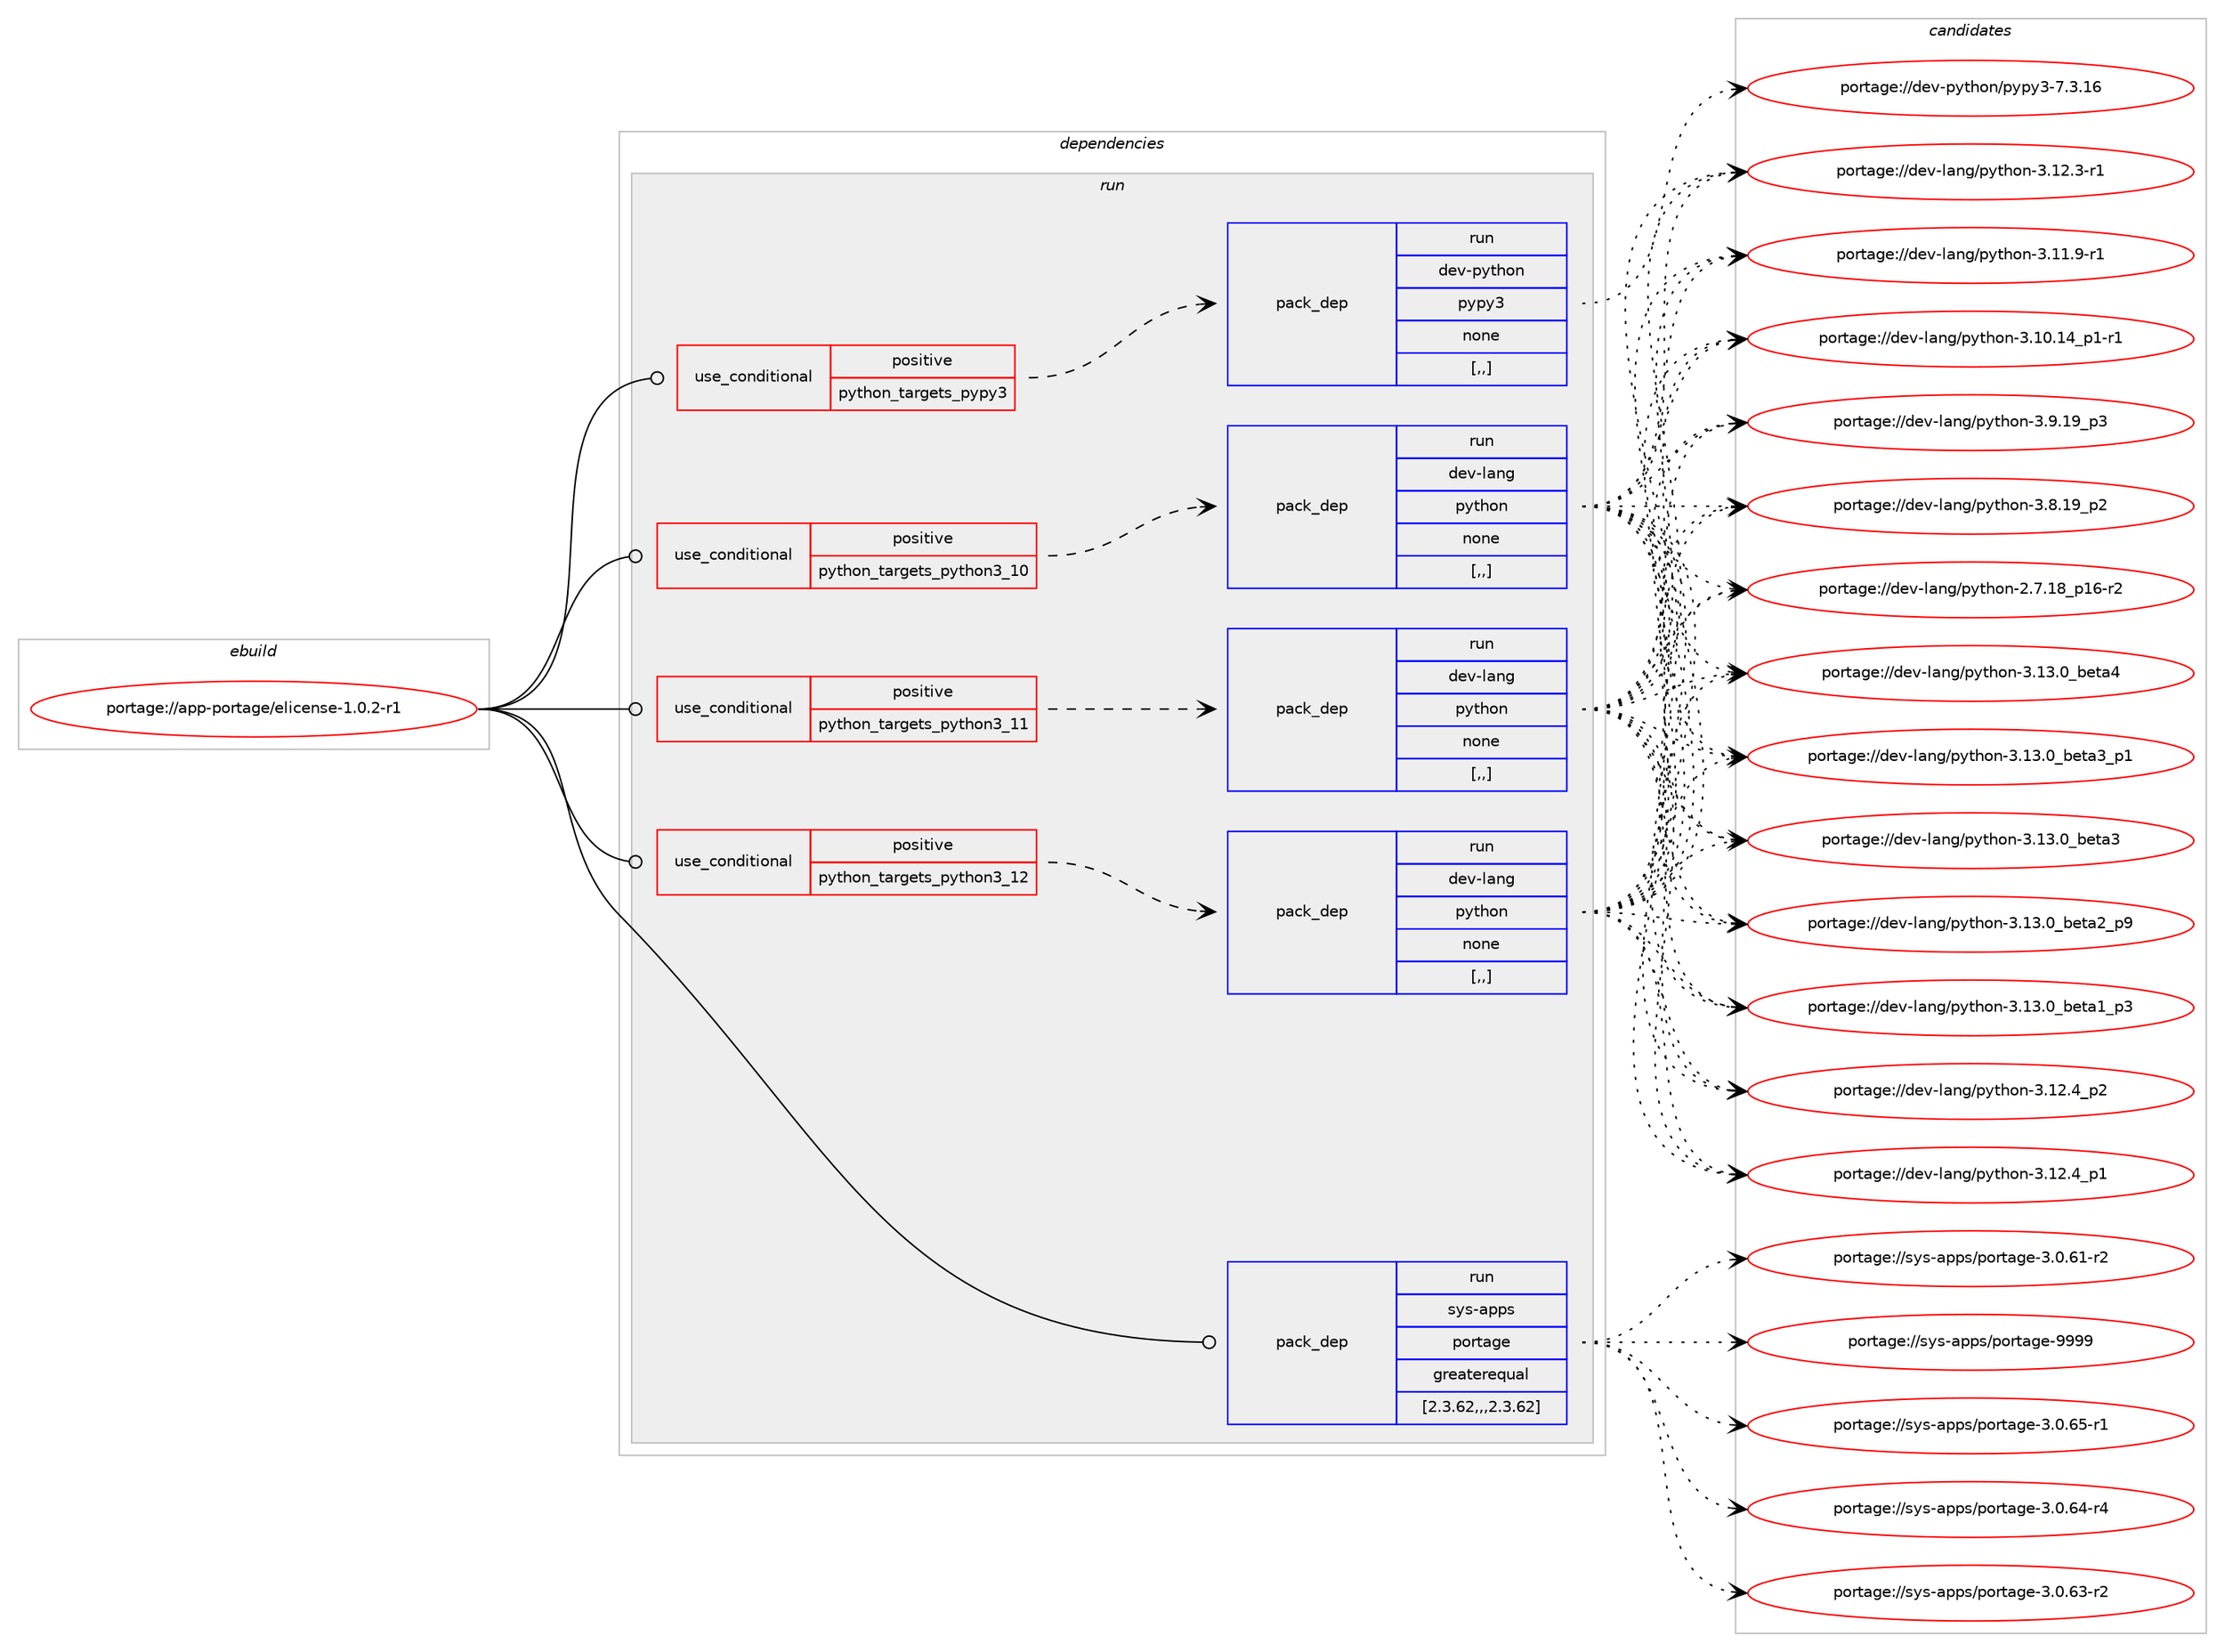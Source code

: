 digraph prolog {

# *************
# Graph options
# *************

newrank=true;
concentrate=true;
compound=true;
graph [rankdir=LR,fontname=Helvetica,fontsize=10,ranksep=1.5];#, ranksep=2.5, nodesep=0.2];
edge  [arrowhead=vee];
node  [fontname=Helvetica,fontsize=10];

# **********
# The ebuild
# **********

subgraph cluster_leftcol {
color=gray;
label=<<i>ebuild</i>>;
id [label="portage://app-portage/elicense-1.0.2-r1", color=red, width=4, href="../app-portage/elicense-1.0.2-r1.svg"];
}

# ****************
# The dependencies
# ****************

subgraph cluster_midcol {
color=gray;
label=<<i>dependencies</i>>;
subgraph cluster_compile {
fillcolor="#eeeeee";
style=filled;
label=<<i>compile</i>>;
}
subgraph cluster_compileandrun {
fillcolor="#eeeeee";
style=filled;
label=<<i>compile and run</i>>;
}
subgraph cluster_run {
fillcolor="#eeeeee";
style=filled;
label=<<i>run</i>>;
subgraph cond14054 {
dependency50478 [label=<<TABLE BORDER="0" CELLBORDER="1" CELLSPACING="0" CELLPADDING="4"><TR><TD ROWSPAN="3" CELLPADDING="10">use_conditional</TD></TR><TR><TD>positive</TD></TR><TR><TD>python_targets_pypy3</TD></TR></TABLE>>, shape=none, color=red];
subgraph pack35958 {
dependency50479 [label=<<TABLE BORDER="0" CELLBORDER="1" CELLSPACING="0" CELLPADDING="4" WIDTH="220"><TR><TD ROWSPAN="6" CELLPADDING="30">pack_dep</TD></TR><TR><TD WIDTH="110">run</TD></TR><TR><TD>dev-python</TD></TR><TR><TD>pypy3</TD></TR><TR><TD>none</TD></TR><TR><TD>[,,]</TD></TR></TABLE>>, shape=none, color=blue];
}
dependency50478:e -> dependency50479:w [weight=20,style="dashed",arrowhead="vee"];
}
id:e -> dependency50478:w [weight=20,style="solid",arrowhead="odot"];
subgraph cond14055 {
dependency50480 [label=<<TABLE BORDER="0" CELLBORDER="1" CELLSPACING="0" CELLPADDING="4"><TR><TD ROWSPAN="3" CELLPADDING="10">use_conditional</TD></TR><TR><TD>positive</TD></TR><TR><TD>python_targets_python3_10</TD></TR></TABLE>>, shape=none, color=red];
subgraph pack35959 {
dependency50481 [label=<<TABLE BORDER="0" CELLBORDER="1" CELLSPACING="0" CELLPADDING="4" WIDTH="220"><TR><TD ROWSPAN="6" CELLPADDING="30">pack_dep</TD></TR><TR><TD WIDTH="110">run</TD></TR><TR><TD>dev-lang</TD></TR><TR><TD>python</TD></TR><TR><TD>none</TD></TR><TR><TD>[,,]</TD></TR></TABLE>>, shape=none, color=blue];
}
dependency50480:e -> dependency50481:w [weight=20,style="dashed",arrowhead="vee"];
}
id:e -> dependency50480:w [weight=20,style="solid",arrowhead="odot"];
subgraph cond14056 {
dependency50482 [label=<<TABLE BORDER="0" CELLBORDER="1" CELLSPACING="0" CELLPADDING="4"><TR><TD ROWSPAN="3" CELLPADDING="10">use_conditional</TD></TR><TR><TD>positive</TD></TR><TR><TD>python_targets_python3_11</TD></TR></TABLE>>, shape=none, color=red];
subgraph pack35960 {
dependency50483 [label=<<TABLE BORDER="0" CELLBORDER="1" CELLSPACING="0" CELLPADDING="4" WIDTH="220"><TR><TD ROWSPAN="6" CELLPADDING="30">pack_dep</TD></TR><TR><TD WIDTH="110">run</TD></TR><TR><TD>dev-lang</TD></TR><TR><TD>python</TD></TR><TR><TD>none</TD></TR><TR><TD>[,,]</TD></TR></TABLE>>, shape=none, color=blue];
}
dependency50482:e -> dependency50483:w [weight=20,style="dashed",arrowhead="vee"];
}
id:e -> dependency50482:w [weight=20,style="solid",arrowhead="odot"];
subgraph cond14057 {
dependency50484 [label=<<TABLE BORDER="0" CELLBORDER="1" CELLSPACING="0" CELLPADDING="4"><TR><TD ROWSPAN="3" CELLPADDING="10">use_conditional</TD></TR><TR><TD>positive</TD></TR><TR><TD>python_targets_python3_12</TD></TR></TABLE>>, shape=none, color=red];
subgraph pack35961 {
dependency50485 [label=<<TABLE BORDER="0" CELLBORDER="1" CELLSPACING="0" CELLPADDING="4" WIDTH="220"><TR><TD ROWSPAN="6" CELLPADDING="30">pack_dep</TD></TR><TR><TD WIDTH="110">run</TD></TR><TR><TD>dev-lang</TD></TR><TR><TD>python</TD></TR><TR><TD>none</TD></TR><TR><TD>[,,]</TD></TR></TABLE>>, shape=none, color=blue];
}
dependency50484:e -> dependency50485:w [weight=20,style="dashed",arrowhead="vee"];
}
id:e -> dependency50484:w [weight=20,style="solid",arrowhead="odot"];
subgraph pack35962 {
dependency50486 [label=<<TABLE BORDER="0" CELLBORDER="1" CELLSPACING="0" CELLPADDING="4" WIDTH="220"><TR><TD ROWSPAN="6" CELLPADDING="30">pack_dep</TD></TR><TR><TD WIDTH="110">run</TD></TR><TR><TD>sys-apps</TD></TR><TR><TD>portage</TD></TR><TR><TD>greaterequal</TD></TR><TR><TD>[2.3.62,,,2.3.62]</TD></TR></TABLE>>, shape=none, color=blue];
}
id:e -> dependency50486:w [weight=20,style="solid",arrowhead="odot"];
}
}

# **************
# The candidates
# **************

subgraph cluster_choices {
rank=same;
color=gray;
label=<<i>candidates</i>>;

subgraph choice35958 {
color=black;
nodesep=1;
choice10010111845112121116104111110471121211121215145554651464954 [label="portage://dev-python/pypy3-7.3.16", color=red, width=4,href="../dev-python/pypy3-7.3.16.svg"];
dependency50479:e -> choice10010111845112121116104111110471121211121215145554651464954:w [style=dotted,weight="100"];
}
subgraph choice35959 {
color=black;
nodesep=1;
choice1001011184510897110103471121211161041111104551464951464895981011169752 [label="portage://dev-lang/python-3.13.0_beta4", color=red, width=4,href="../dev-lang/python-3.13.0_beta4.svg"];
choice10010111845108971101034711212111610411111045514649514648959810111697519511249 [label="portage://dev-lang/python-3.13.0_beta3_p1", color=red, width=4,href="../dev-lang/python-3.13.0_beta3_p1.svg"];
choice1001011184510897110103471121211161041111104551464951464895981011169751 [label="portage://dev-lang/python-3.13.0_beta3", color=red, width=4,href="../dev-lang/python-3.13.0_beta3.svg"];
choice10010111845108971101034711212111610411111045514649514648959810111697509511257 [label="portage://dev-lang/python-3.13.0_beta2_p9", color=red, width=4,href="../dev-lang/python-3.13.0_beta2_p9.svg"];
choice10010111845108971101034711212111610411111045514649514648959810111697499511251 [label="portage://dev-lang/python-3.13.0_beta1_p3", color=red, width=4,href="../dev-lang/python-3.13.0_beta1_p3.svg"];
choice100101118451089711010347112121116104111110455146495046529511250 [label="portage://dev-lang/python-3.12.4_p2", color=red, width=4,href="../dev-lang/python-3.12.4_p2.svg"];
choice100101118451089711010347112121116104111110455146495046529511249 [label="portage://dev-lang/python-3.12.4_p1", color=red, width=4,href="../dev-lang/python-3.12.4_p1.svg"];
choice100101118451089711010347112121116104111110455146495046514511449 [label="portage://dev-lang/python-3.12.3-r1", color=red, width=4,href="../dev-lang/python-3.12.3-r1.svg"];
choice100101118451089711010347112121116104111110455146494946574511449 [label="portage://dev-lang/python-3.11.9-r1", color=red, width=4,href="../dev-lang/python-3.11.9-r1.svg"];
choice100101118451089711010347112121116104111110455146494846495295112494511449 [label="portage://dev-lang/python-3.10.14_p1-r1", color=red, width=4,href="../dev-lang/python-3.10.14_p1-r1.svg"];
choice100101118451089711010347112121116104111110455146574649579511251 [label="portage://dev-lang/python-3.9.19_p3", color=red, width=4,href="../dev-lang/python-3.9.19_p3.svg"];
choice100101118451089711010347112121116104111110455146564649579511250 [label="portage://dev-lang/python-3.8.19_p2", color=red, width=4,href="../dev-lang/python-3.8.19_p2.svg"];
choice100101118451089711010347112121116104111110455046554649569511249544511450 [label="portage://dev-lang/python-2.7.18_p16-r2", color=red, width=4,href="../dev-lang/python-2.7.18_p16-r2.svg"];
dependency50481:e -> choice1001011184510897110103471121211161041111104551464951464895981011169752:w [style=dotted,weight="100"];
dependency50481:e -> choice10010111845108971101034711212111610411111045514649514648959810111697519511249:w [style=dotted,weight="100"];
dependency50481:e -> choice1001011184510897110103471121211161041111104551464951464895981011169751:w [style=dotted,weight="100"];
dependency50481:e -> choice10010111845108971101034711212111610411111045514649514648959810111697509511257:w [style=dotted,weight="100"];
dependency50481:e -> choice10010111845108971101034711212111610411111045514649514648959810111697499511251:w [style=dotted,weight="100"];
dependency50481:e -> choice100101118451089711010347112121116104111110455146495046529511250:w [style=dotted,weight="100"];
dependency50481:e -> choice100101118451089711010347112121116104111110455146495046529511249:w [style=dotted,weight="100"];
dependency50481:e -> choice100101118451089711010347112121116104111110455146495046514511449:w [style=dotted,weight="100"];
dependency50481:e -> choice100101118451089711010347112121116104111110455146494946574511449:w [style=dotted,weight="100"];
dependency50481:e -> choice100101118451089711010347112121116104111110455146494846495295112494511449:w [style=dotted,weight="100"];
dependency50481:e -> choice100101118451089711010347112121116104111110455146574649579511251:w [style=dotted,weight="100"];
dependency50481:e -> choice100101118451089711010347112121116104111110455146564649579511250:w [style=dotted,weight="100"];
dependency50481:e -> choice100101118451089711010347112121116104111110455046554649569511249544511450:w [style=dotted,weight="100"];
}
subgraph choice35960 {
color=black;
nodesep=1;
choice1001011184510897110103471121211161041111104551464951464895981011169752 [label="portage://dev-lang/python-3.13.0_beta4", color=red, width=4,href="../dev-lang/python-3.13.0_beta4.svg"];
choice10010111845108971101034711212111610411111045514649514648959810111697519511249 [label="portage://dev-lang/python-3.13.0_beta3_p1", color=red, width=4,href="../dev-lang/python-3.13.0_beta3_p1.svg"];
choice1001011184510897110103471121211161041111104551464951464895981011169751 [label="portage://dev-lang/python-3.13.0_beta3", color=red, width=4,href="../dev-lang/python-3.13.0_beta3.svg"];
choice10010111845108971101034711212111610411111045514649514648959810111697509511257 [label="portage://dev-lang/python-3.13.0_beta2_p9", color=red, width=4,href="../dev-lang/python-3.13.0_beta2_p9.svg"];
choice10010111845108971101034711212111610411111045514649514648959810111697499511251 [label="portage://dev-lang/python-3.13.0_beta1_p3", color=red, width=4,href="../dev-lang/python-3.13.0_beta1_p3.svg"];
choice100101118451089711010347112121116104111110455146495046529511250 [label="portage://dev-lang/python-3.12.4_p2", color=red, width=4,href="../dev-lang/python-3.12.4_p2.svg"];
choice100101118451089711010347112121116104111110455146495046529511249 [label="portage://dev-lang/python-3.12.4_p1", color=red, width=4,href="../dev-lang/python-3.12.4_p1.svg"];
choice100101118451089711010347112121116104111110455146495046514511449 [label="portage://dev-lang/python-3.12.3-r1", color=red, width=4,href="../dev-lang/python-3.12.3-r1.svg"];
choice100101118451089711010347112121116104111110455146494946574511449 [label="portage://dev-lang/python-3.11.9-r1", color=red, width=4,href="../dev-lang/python-3.11.9-r1.svg"];
choice100101118451089711010347112121116104111110455146494846495295112494511449 [label="portage://dev-lang/python-3.10.14_p1-r1", color=red, width=4,href="../dev-lang/python-3.10.14_p1-r1.svg"];
choice100101118451089711010347112121116104111110455146574649579511251 [label="portage://dev-lang/python-3.9.19_p3", color=red, width=4,href="../dev-lang/python-3.9.19_p3.svg"];
choice100101118451089711010347112121116104111110455146564649579511250 [label="portage://dev-lang/python-3.8.19_p2", color=red, width=4,href="../dev-lang/python-3.8.19_p2.svg"];
choice100101118451089711010347112121116104111110455046554649569511249544511450 [label="portage://dev-lang/python-2.7.18_p16-r2", color=red, width=4,href="../dev-lang/python-2.7.18_p16-r2.svg"];
dependency50483:e -> choice1001011184510897110103471121211161041111104551464951464895981011169752:w [style=dotted,weight="100"];
dependency50483:e -> choice10010111845108971101034711212111610411111045514649514648959810111697519511249:w [style=dotted,weight="100"];
dependency50483:e -> choice1001011184510897110103471121211161041111104551464951464895981011169751:w [style=dotted,weight="100"];
dependency50483:e -> choice10010111845108971101034711212111610411111045514649514648959810111697509511257:w [style=dotted,weight="100"];
dependency50483:e -> choice10010111845108971101034711212111610411111045514649514648959810111697499511251:w [style=dotted,weight="100"];
dependency50483:e -> choice100101118451089711010347112121116104111110455146495046529511250:w [style=dotted,weight="100"];
dependency50483:e -> choice100101118451089711010347112121116104111110455146495046529511249:w [style=dotted,weight="100"];
dependency50483:e -> choice100101118451089711010347112121116104111110455146495046514511449:w [style=dotted,weight="100"];
dependency50483:e -> choice100101118451089711010347112121116104111110455146494946574511449:w [style=dotted,weight="100"];
dependency50483:e -> choice100101118451089711010347112121116104111110455146494846495295112494511449:w [style=dotted,weight="100"];
dependency50483:e -> choice100101118451089711010347112121116104111110455146574649579511251:w [style=dotted,weight="100"];
dependency50483:e -> choice100101118451089711010347112121116104111110455146564649579511250:w [style=dotted,weight="100"];
dependency50483:e -> choice100101118451089711010347112121116104111110455046554649569511249544511450:w [style=dotted,weight="100"];
}
subgraph choice35961 {
color=black;
nodesep=1;
choice1001011184510897110103471121211161041111104551464951464895981011169752 [label="portage://dev-lang/python-3.13.0_beta4", color=red, width=4,href="../dev-lang/python-3.13.0_beta4.svg"];
choice10010111845108971101034711212111610411111045514649514648959810111697519511249 [label="portage://dev-lang/python-3.13.0_beta3_p1", color=red, width=4,href="../dev-lang/python-3.13.0_beta3_p1.svg"];
choice1001011184510897110103471121211161041111104551464951464895981011169751 [label="portage://dev-lang/python-3.13.0_beta3", color=red, width=4,href="../dev-lang/python-3.13.0_beta3.svg"];
choice10010111845108971101034711212111610411111045514649514648959810111697509511257 [label="portage://dev-lang/python-3.13.0_beta2_p9", color=red, width=4,href="../dev-lang/python-3.13.0_beta2_p9.svg"];
choice10010111845108971101034711212111610411111045514649514648959810111697499511251 [label="portage://dev-lang/python-3.13.0_beta1_p3", color=red, width=4,href="../dev-lang/python-3.13.0_beta1_p3.svg"];
choice100101118451089711010347112121116104111110455146495046529511250 [label="portage://dev-lang/python-3.12.4_p2", color=red, width=4,href="../dev-lang/python-3.12.4_p2.svg"];
choice100101118451089711010347112121116104111110455146495046529511249 [label="portage://dev-lang/python-3.12.4_p1", color=red, width=4,href="../dev-lang/python-3.12.4_p1.svg"];
choice100101118451089711010347112121116104111110455146495046514511449 [label="portage://dev-lang/python-3.12.3-r1", color=red, width=4,href="../dev-lang/python-3.12.3-r1.svg"];
choice100101118451089711010347112121116104111110455146494946574511449 [label="portage://dev-lang/python-3.11.9-r1", color=red, width=4,href="../dev-lang/python-3.11.9-r1.svg"];
choice100101118451089711010347112121116104111110455146494846495295112494511449 [label="portage://dev-lang/python-3.10.14_p1-r1", color=red, width=4,href="../dev-lang/python-3.10.14_p1-r1.svg"];
choice100101118451089711010347112121116104111110455146574649579511251 [label="portage://dev-lang/python-3.9.19_p3", color=red, width=4,href="../dev-lang/python-3.9.19_p3.svg"];
choice100101118451089711010347112121116104111110455146564649579511250 [label="portage://dev-lang/python-3.8.19_p2", color=red, width=4,href="../dev-lang/python-3.8.19_p2.svg"];
choice100101118451089711010347112121116104111110455046554649569511249544511450 [label="portage://dev-lang/python-2.7.18_p16-r2", color=red, width=4,href="../dev-lang/python-2.7.18_p16-r2.svg"];
dependency50485:e -> choice1001011184510897110103471121211161041111104551464951464895981011169752:w [style=dotted,weight="100"];
dependency50485:e -> choice10010111845108971101034711212111610411111045514649514648959810111697519511249:w [style=dotted,weight="100"];
dependency50485:e -> choice1001011184510897110103471121211161041111104551464951464895981011169751:w [style=dotted,weight="100"];
dependency50485:e -> choice10010111845108971101034711212111610411111045514649514648959810111697509511257:w [style=dotted,weight="100"];
dependency50485:e -> choice10010111845108971101034711212111610411111045514649514648959810111697499511251:w [style=dotted,weight="100"];
dependency50485:e -> choice100101118451089711010347112121116104111110455146495046529511250:w [style=dotted,weight="100"];
dependency50485:e -> choice100101118451089711010347112121116104111110455146495046529511249:w [style=dotted,weight="100"];
dependency50485:e -> choice100101118451089711010347112121116104111110455146495046514511449:w [style=dotted,weight="100"];
dependency50485:e -> choice100101118451089711010347112121116104111110455146494946574511449:w [style=dotted,weight="100"];
dependency50485:e -> choice100101118451089711010347112121116104111110455146494846495295112494511449:w [style=dotted,weight="100"];
dependency50485:e -> choice100101118451089711010347112121116104111110455146574649579511251:w [style=dotted,weight="100"];
dependency50485:e -> choice100101118451089711010347112121116104111110455146564649579511250:w [style=dotted,weight="100"];
dependency50485:e -> choice100101118451089711010347112121116104111110455046554649569511249544511450:w [style=dotted,weight="100"];
}
subgraph choice35962 {
color=black;
nodesep=1;
choice115121115459711211211547112111114116971031014557575757 [label="portage://sys-apps/portage-9999", color=red, width=4,href="../sys-apps/portage-9999.svg"];
choice11512111545971121121154711211111411697103101455146484654534511449 [label="portage://sys-apps/portage-3.0.65-r1", color=red, width=4,href="../sys-apps/portage-3.0.65-r1.svg"];
choice11512111545971121121154711211111411697103101455146484654524511452 [label="portage://sys-apps/portage-3.0.64-r4", color=red, width=4,href="../sys-apps/portage-3.0.64-r4.svg"];
choice11512111545971121121154711211111411697103101455146484654514511450 [label="portage://sys-apps/portage-3.0.63-r2", color=red, width=4,href="../sys-apps/portage-3.0.63-r2.svg"];
choice11512111545971121121154711211111411697103101455146484654494511450 [label="portage://sys-apps/portage-3.0.61-r2", color=red, width=4,href="../sys-apps/portage-3.0.61-r2.svg"];
dependency50486:e -> choice115121115459711211211547112111114116971031014557575757:w [style=dotted,weight="100"];
dependency50486:e -> choice11512111545971121121154711211111411697103101455146484654534511449:w [style=dotted,weight="100"];
dependency50486:e -> choice11512111545971121121154711211111411697103101455146484654524511452:w [style=dotted,weight="100"];
dependency50486:e -> choice11512111545971121121154711211111411697103101455146484654514511450:w [style=dotted,weight="100"];
dependency50486:e -> choice11512111545971121121154711211111411697103101455146484654494511450:w [style=dotted,weight="100"];
}
}

}
